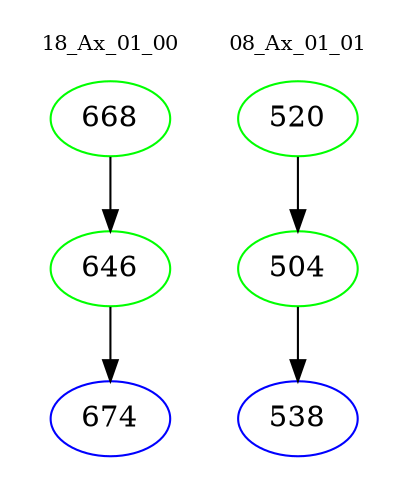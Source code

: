 digraph{
subgraph cluster_0 {
color = white
label = "18_Ax_01_00";
fontsize=10;
T0_668 [label="668", color="green"]
T0_668 -> T0_646 [color="black"]
T0_646 [label="646", color="green"]
T0_646 -> T0_674 [color="black"]
T0_674 [label="674", color="blue"]
}
subgraph cluster_1 {
color = white
label = "08_Ax_01_01";
fontsize=10;
T1_520 [label="520", color="green"]
T1_520 -> T1_504 [color="black"]
T1_504 [label="504", color="green"]
T1_504 -> T1_538 [color="black"]
T1_538 [label="538", color="blue"]
}
}

